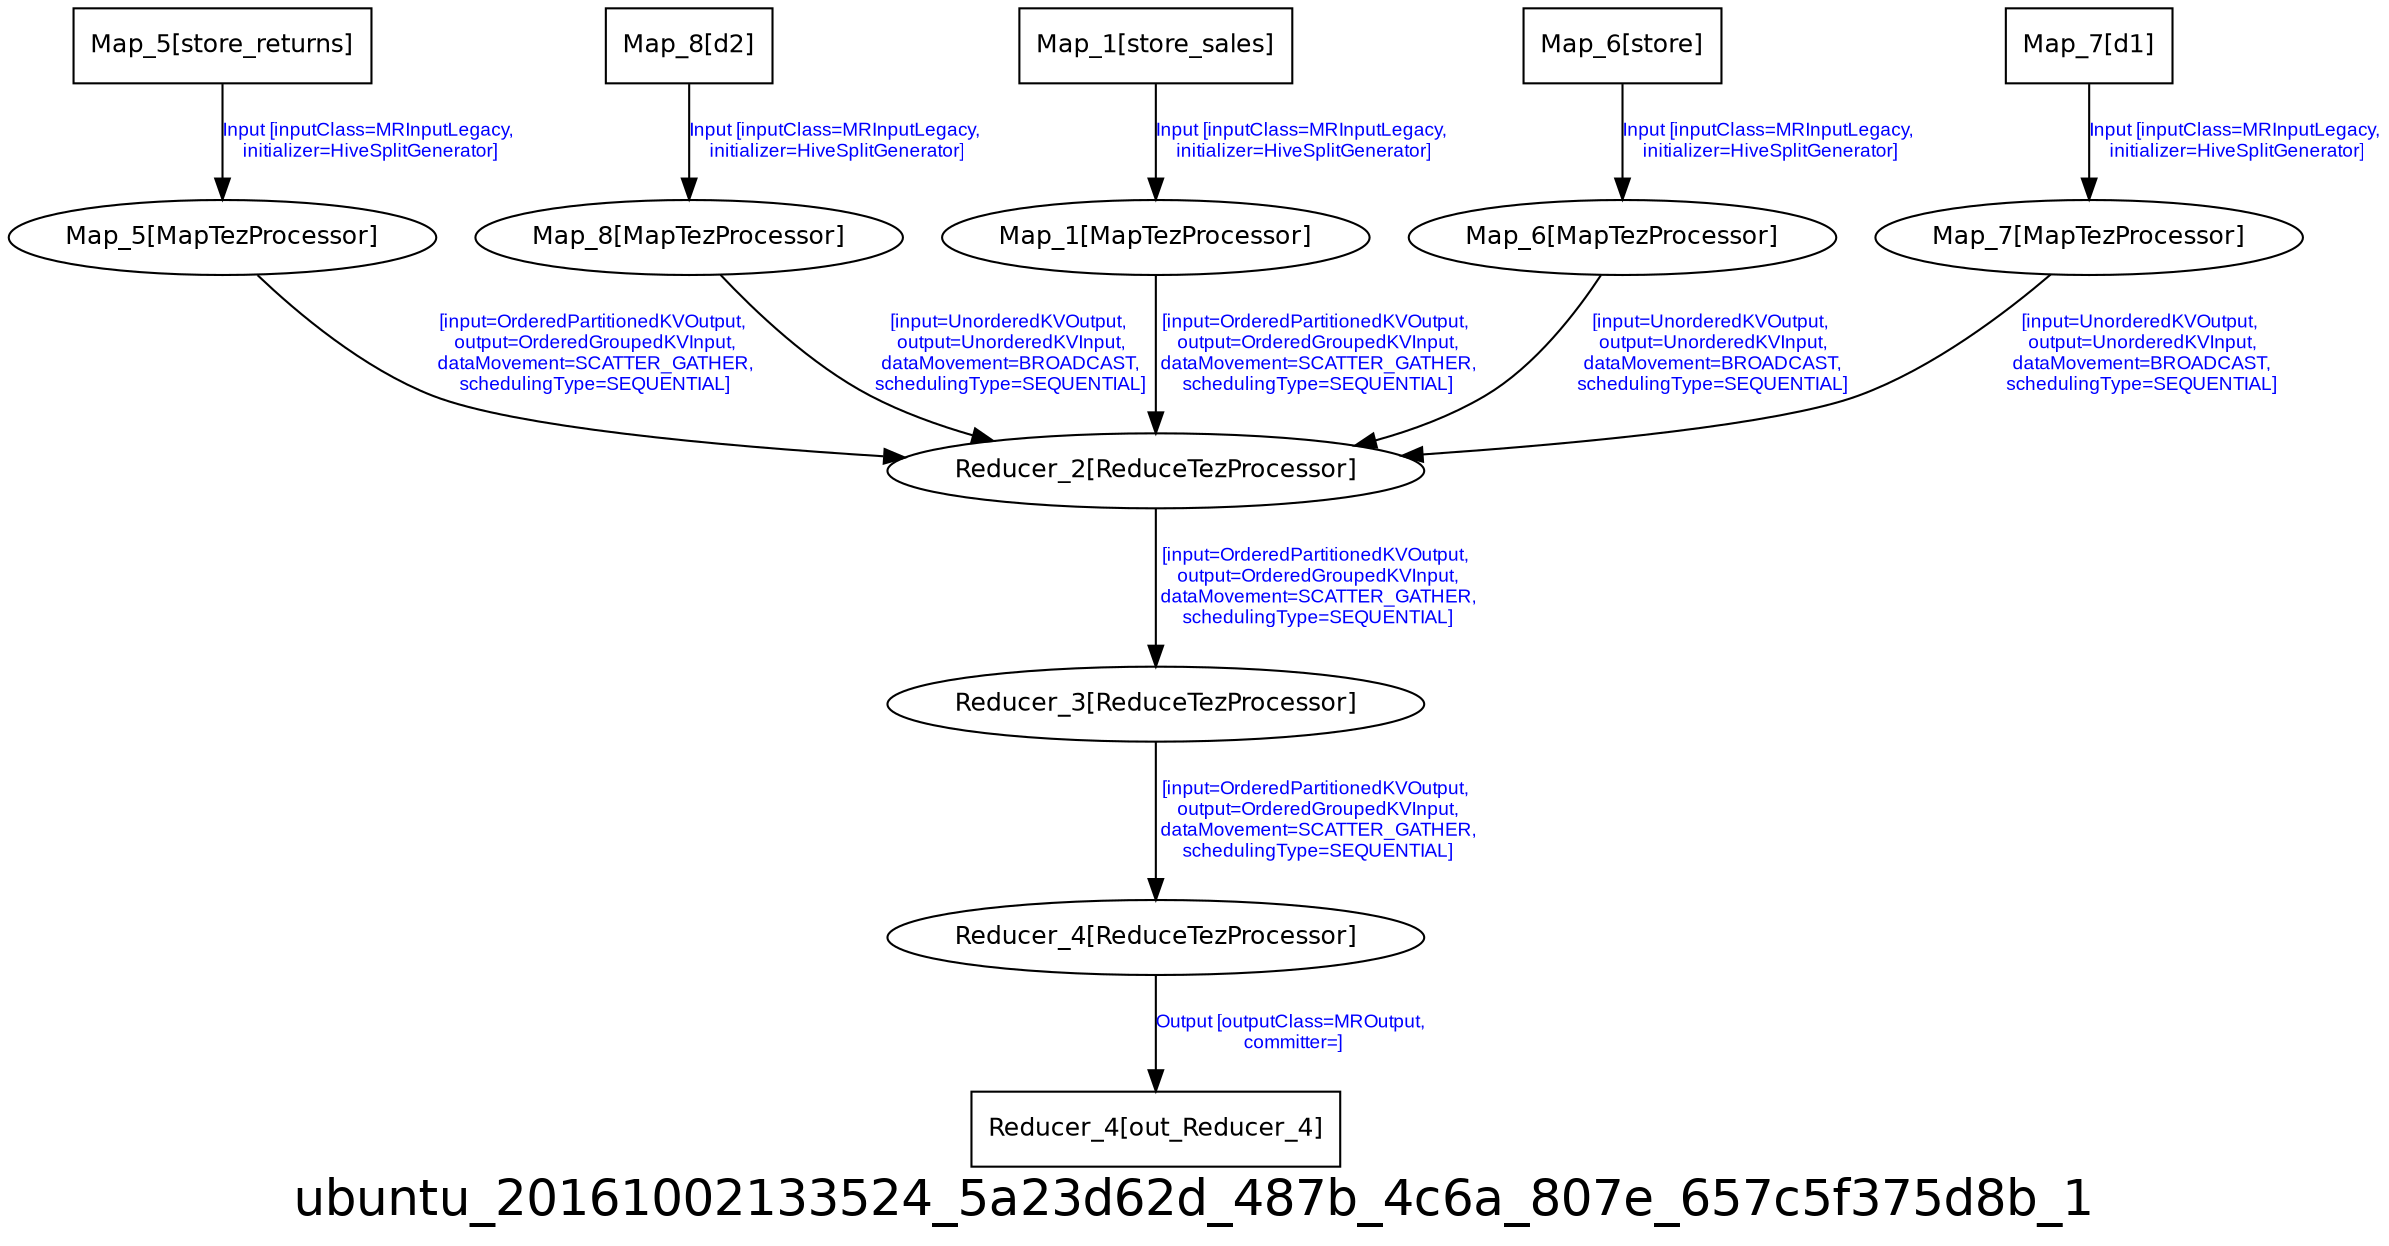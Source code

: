 digraph ubuntu_20161002133524_5a23d62d_487b_4c6a_807e_657c5f375d8b_1 {
graph [ label="ubuntu_20161002133524_5a23d62d_487b_4c6a_807e_657c5f375d8b_1", fontsize=24, fontname=Helvetica];
node [fontsize=12, fontname=Helvetica];
edge [fontsize=9, fontcolor=blue, fontname=Arial];
"ubuntu_20161002133524_5a23d62d_487b_4c6a_807e_657c5f375d8b_1.Map_7" [ label = "Map_7[MapTezProcessor]" ];
"ubuntu_20161002133524_5a23d62d_487b_4c6a_807e_657c5f375d8b_1.Map_7" -> "ubuntu_20161002133524_5a23d62d_487b_4c6a_807e_657c5f375d8b_1.Reducer_2" [ label = "[input=UnorderedKVOutput,\n output=UnorderedKVInput,\n dataMovement=BROADCAST,\n schedulingType=SEQUENTIAL]" ];
"ubuntu_20161002133524_5a23d62d_487b_4c6a_807e_657c5f375d8b_1.Map_7_d1" [ label = "Map_7[d1]", shape = "box" ];
"ubuntu_20161002133524_5a23d62d_487b_4c6a_807e_657c5f375d8b_1.Map_7_d1" -> "ubuntu_20161002133524_5a23d62d_487b_4c6a_807e_657c5f375d8b_1.Map_7" [ label = "Input [inputClass=MRInputLegacy,\n initializer=HiveSplitGenerator]" ];
"ubuntu_20161002133524_5a23d62d_487b_4c6a_807e_657c5f375d8b_1.Reducer_4" [ label = "Reducer_4[ReduceTezProcessor]" ];
"ubuntu_20161002133524_5a23d62d_487b_4c6a_807e_657c5f375d8b_1.Reducer_4" -> "ubuntu_20161002133524_5a23d62d_487b_4c6a_807e_657c5f375d8b_1.Reducer_4_out_Reducer_4" [ label = "Output [outputClass=MROutput,\n committer=]" ];
"ubuntu_20161002133524_5a23d62d_487b_4c6a_807e_657c5f375d8b_1.Map_5" [ label = "Map_5[MapTezProcessor]" ];
"ubuntu_20161002133524_5a23d62d_487b_4c6a_807e_657c5f375d8b_1.Map_5" -> "ubuntu_20161002133524_5a23d62d_487b_4c6a_807e_657c5f375d8b_1.Reducer_2" [ label = "[input=OrderedPartitionedKVOutput,\n output=OrderedGroupedKVInput,\n dataMovement=SCATTER_GATHER,\n schedulingType=SEQUENTIAL]" ];
"ubuntu_20161002133524_5a23d62d_487b_4c6a_807e_657c5f375d8b_1.Reducer_2" [ label = "Reducer_2[ReduceTezProcessor]" ];
"ubuntu_20161002133524_5a23d62d_487b_4c6a_807e_657c5f375d8b_1.Reducer_2" -> "ubuntu_20161002133524_5a23d62d_487b_4c6a_807e_657c5f375d8b_1.Reducer_3" [ label = "[input=OrderedPartitionedKVOutput,\n output=OrderedGroupedKVInput,\n dataMovement=SCATTER_GATHER,\n schedulingType=SEQUENTIAL]" ];
"ubuntu_20161002133524_5a23d62d_487b_4c6a_807e_657c5f375d8b_1.Reducer_4_out_Reducer_4" [ label = "Reducer_4[out_Reducer_4]", shape = "box" ];
"ubuntu_20161002133524_5a23d62d_487b_4c6a_807e_657c5f375d8b_1.Reducer_3" [ label = "Reducer_3[ReduceTezProcessor]" ];
"ubuntu_20161002133524_5a23d62d_487b_4c6a_807e_657c5f375d8b_1.Reducer_3" -> "ubuntu_20161002133524_5a23d62d_487b_4c6a_807e_657c5f375d8b_1.Reducer_4" [ label = "[input=OrderedPartitionedKVOutput,\n output=OrderedGroupedKVInput,\n dataMovement=SCATTER_GATHER,\n schedulingType=SEQUENTIAL]" ];
"ubuntu_20161002133524_5a23d62d_487b_4c6a_807e_657c5f375d8b_1.Map_8_d2" [ label = "Map_8[d2]", shape = "box" ];
"ubuntu_20161002133524_5a23d62d_487b_4c6a_807e_657c5f375d8b_1.Map_8_d2" -> "ubuntu_20161002133524_5a23d62d_487b_4c6a_807e_657c5f375d8b_1.Map_8" [ label = "Input [inputClass=MRInputLegacy,\n initializer=HiveSplitGenerator]" ];
"ubuntu_20161002133524_5a23d62d_487b_4c6a_807e_657c5f375d8b_1.Map_5_store_returns" [ label = "Map_5[store_returns]", shape = "box" ];
"ubuntu_20161002133524_5a23d62d_487b_4c6a_807e_657c5f375d8b_1.Map_5_store_returns" -> "ubuntu_20161002133524_5a23d62d_487b_4c6a_807e_657c5f375d8b_1.Map_5" [ label = "Input [inputClass=MRInputLegacy,\n initializer=HiveSplitGenerator]" ];
"ubuntu_20161002133524_5a23d62d_487b_4c6a_807e_657c5f375d8b_1.Map_1_store_sales" [ label = "Map_1[store_sales]", shape = "box" ];
"ubuntu_20161002133524_5a23d62d_487b_4c6a_807e_657c5f375d8b_1.Map_1_store_sales" -> "ubuntu_20161002133524_5a23d62d_487b_4c6a_807e_657c5f375d8b_1.Map_1" [ label = "Input [inputClass=MRInputLegacy,\n initializer=HiveSplitGenerator]" ];
"ubuntu_20161002133524_5a23d62d_487b_4c6a_807e_657c5f375d8b_1.Map_8" [ label = "Map_8[MapTezProcessor]" ];
"ubuntu_20161002133524_5a23d62d_487b_4c6a_807e_657c5f375d8b_1.Map_8" -> "ubuntu_20161002133524_5a23d62d_487b_4c6a_807e_657c5f375d8b_1.Reducer_2" [ label = "[input=UnorderedKVOutput,\n output=UnorderedKVInput,\n dataMovement=BROADCAST,\n schedulingType=SEQUENTIAL]" ];
"ubuntu_20161002133524_5a23d62d_487b_4c6a_807e_657c5f375d8b_1.Map_1" [ label = "Map_1[MapTezProcessor]" ];
"ubuntu_20161002133524_5a23d62d_487b_4c6a_807e_657c5f375d8b_1.Map_1" -> "ubuntu_20161002133524_5a23d62d_487b_4c6a_807e_657c5f375d8b_1.Reducer_2" [ label = "[input=OrderedPartitionedKVOutput,\n output=OrderedGroupedKVInput,\n dataMovement=SCATTER_GATHER,\n schedulingType=SEQUENTIAL]" ];
"ubuntu_20161002133524_5a23d62d_487b_4c6a_807e_657c5f375d8b_1.Map_6" [ label = "Map_6[MapTezProcessor]" ];
"ubuntu_20161002133524_5a23d62d_487b_4c6a_807e_657c5f375d8b_1.Map_6" -> "ubuntu_20161002133524_5a23d62d_487b_4c6a_807e_657c5f375d8b_1.Reducer_2" [ label = "[input=UnorderedKVOutput,\n output=UnorderedKVInput,\n dataMovement=BROADCAST,\n schedulingType=SEQUENTIAL]" ];
"ubuntu_20161002133524_5a23d62d_487b_4c6a_807e_657c5f375d8b_1.Map_6_store" [ label = "Map_6[store]", shape = "box" ];
"ubuntu_20161002133524_5a23d62d_487b_4c6a_807e_657c5f375d8b_1.Map_6_store" -> "ubuntu_20161002133524_5a23d62d_487b_4c6a_807e_657c5f375d8b_1.Map_6" [ label = "Input [inputClass=MRInputLegacy,\n initializer=HiveSplitGenerator]" ];
}
